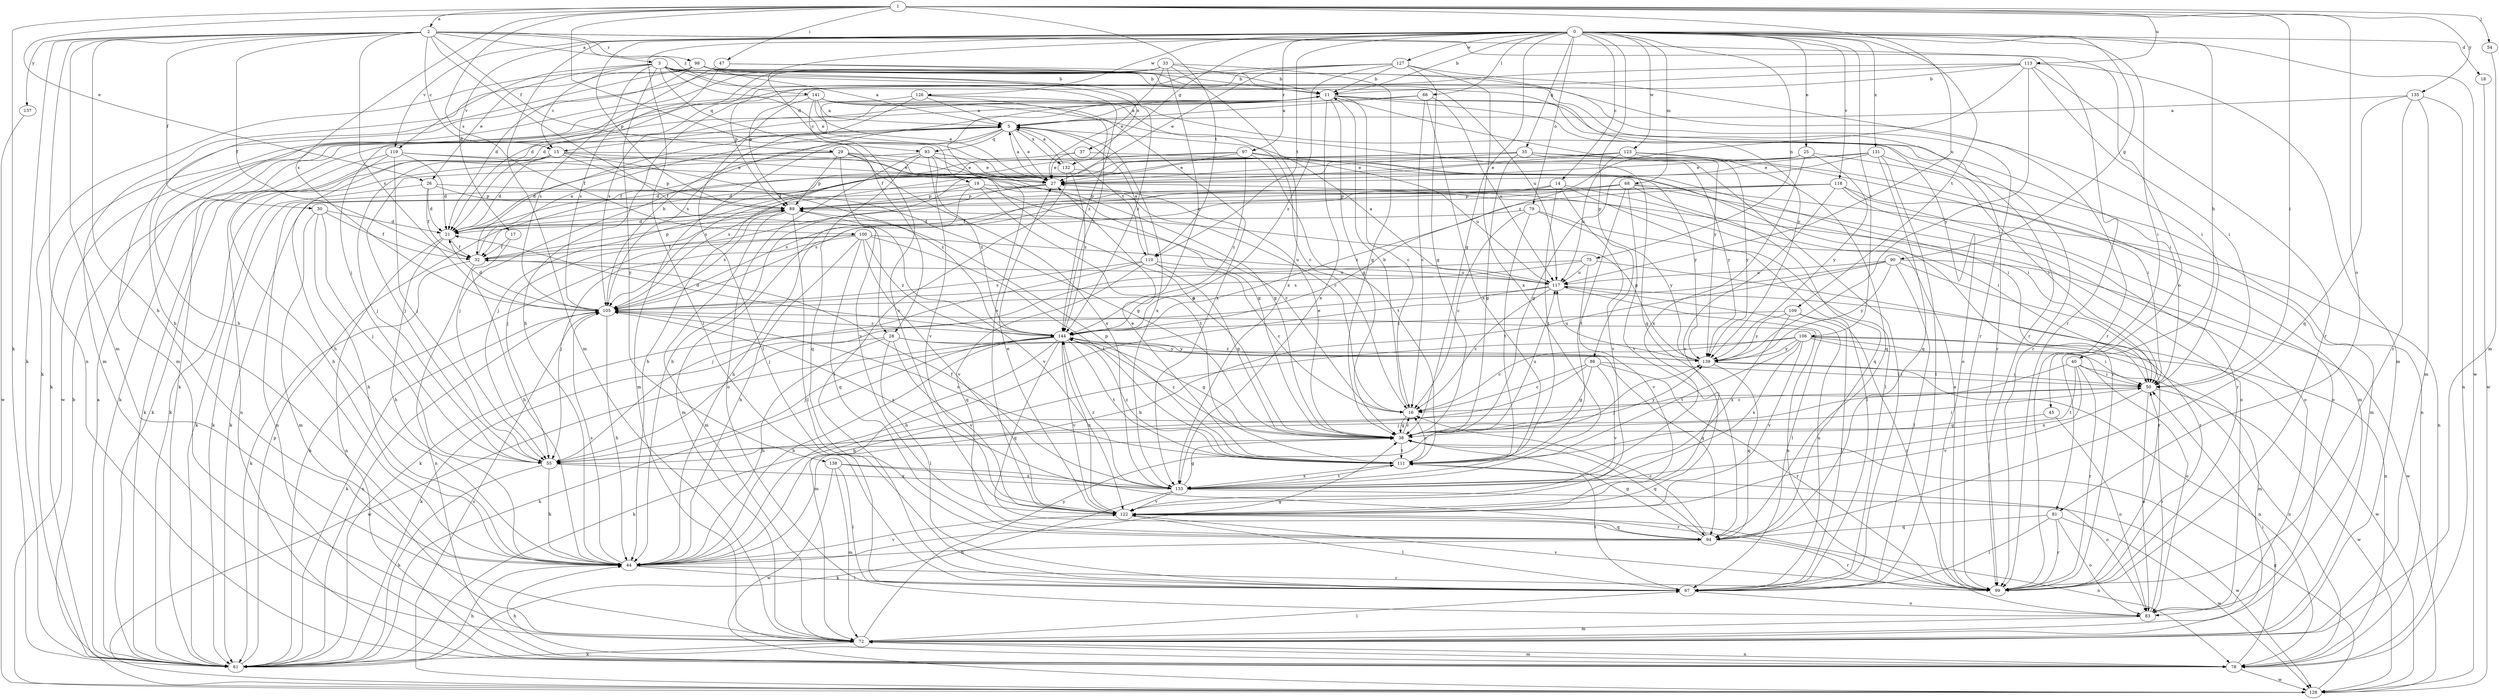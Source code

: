 strict digraph  {
0;
1;
2;
3;
5;
11;
14;
15;
16;
17;
18;
19;
21;
25;
26;
27;
28;
29;
30;
32;
33;
35;
37;
38;
40;
44;
45;
47;
50;
54;
55;
61;
66;
67;
68;
72;
75;
78;
79;
81;
83;
86;
89;
90;
93;
94;
97;
98;
99;
100;
105;
106;
109;
110;
111;
113;
117;
118;
119;
122;
123;
126;
127;
128;
131;
132;
133;
135;
137;
138;
139;
141;
144;
0 -> 11  [label=b];
0 -> 14  [label=c];
0 -> 17  [label=d];
0 -> 18  [label=d];
0 -> 19  [label=d];
0 -> 25  [label=e];
0 -> 35  [label=g];
0 -> 37  [label=g];
0 -> 38  [label=g];
0 -> 40  [label=h];
0 -> 45  [label=i];
0 -> 66  [label=l];
0 -> 67  [label=l];
0 -> 68  [label=m];
0 -> 72  [label=m];
0 -> 75  [label=n];
0 -> 79  [label=o];
0 -> 86  [label=p];
0 -> 89  [label=p];
0 -> 90  [label=g];
0 -> 97  [label=r];
0 -> 106  [label=t];
0 -> 109  [label=t];
0 -> 110  [label=t];
0 -> 118  [label=v];
0 -> 119  [label=v];
0 -> 123  [label=w];
0 -> 126  [label=w];
0 -> 127  [label=w];
0 -> 128  [label=w];
0 -> 131  [label=x];
1 -> 2  [label=a];
1 -> 26  [label=e];
1 -> 28  [label=f];
1 -> 47  [label=i];
1 -> 50  [label=i];
1 -> 54  [label=j];
1 -> 61  [label=k];
1 -> 81  [label=o];
1 -> 100  [label=s];
1 -> 105  [label=s];
1 -> 110  [label=t];
1 -> 113  [label=u];
1 -> 117  [label=u];
1 -> 135  [label=y];
2 -> 3  [label=a];
2 -> 15  [label=c];
2 -> 28  [label=f];
2 -> 29  [label=f];
2 -> 30  [label=f];
2 -> 32  [label=f];
2 -> 44  [label=h];
2 -> 61  [label=k];
2 -> 72  [label=m];
2 -> 78  [label=n];
2 -> 81  [label=o];
2 -> 98  [label=r];
2 -> 99  [label=r];
2 -> 105  [label=s];
2 -> 137  [label=y];
2 -> 141  [label=z];
3 -> 11  [label=b];
3 -> 15  [label=c];
3 -> 26  [label=e];
3 -> 27  [label=e];
3 -> 50  [label=i];
3 -> 93  [label=q];
3 -> 99  [label=r];
3 -> 105  [label=s];
3 -> 119  [label=v];
3 -> 132  [label=x];
3 -> 138  [label=y];
3 -> 144  [label=z];
5 -> 27  [label=e];
5 -> 32  [label=f];
5 -> 44  [label=h];
5 -> 61  [label=k];
5 -> 72  [label=m];
5 -> 93  [label=q];
5 -> 110  [label=t];
5 -> 132  [label=x];
5 -> 133  [label=x];
11 -> 5  [label=a];
11 -> 15  [label=c];
11 -> 16  [label=c];
11 -> 38  [label=g];
11 -> 50  [label=i];
11 -> 83  [label=o];
11 -> 99  [label=r];
11 -> 122  [label=v];
11 -> 128  [label=w];
11 -> 133  [label=x];
11 -> 139  [label=y];
14 -> 44  [label=h];
14 -> 50  [label=i];
14 -> 67  [label=l];
14 -> 89  [label=p];
14 -> 105  [label=s];
14 -> 111  [label=t];
14 -> 122  [label=v];
15 -> 21  [label=d];
15 -> 27  [label=e];
15 -> 38  [label=g];
15 -> 55  [label=j];
15 -> 61  [label=k];
15 -> 78  [label=n];
15 -> 89  [label=p];
15 -> 144  [label=z];
16 -> 11  [label=b];
16 -> 38  [label=g];
17 -> 32  [label=f];
17 -> 44  [label=h];
18 -> 128  [label=w];
19 -> 16  [label=c];
19 -> 61  [label=k];
19 -> 72  [label=m];
19 -> 83  [label=o];
19 -> 89  [label=p];
19 -> 111  [label=t];
21 -> 32  [label=f];
21 -> 44  [label=h];
21 -> 78  [label=n];
25 -> 27  [label=e];
25 -> 50  [label=i];
25 -> 105  [label=s];
25 -> 133  [label=x];
25 -> 139  [label=y];
26 -> 21  [label=d];
26 -> 32  [label=f];
26 -> 38  [label=g];
26 -> 61  [label=k];
26 -> 89  [label=p];
27 -> 5  [label=a];
27 -> 55  [label=j];
27 -> 78  [label=n];
27 -> 89  [label=p];
28 -> 44  [label=h];
28 -> 61  [label=k];
28 -> 67  [label=l];
28 -> 94  [label=q];
28 -> 122  [label=v];
28 -> 139  [label=y];
29 -> 21  [label=d];
29 -> 27  [label=e];
29 -> 38  [label=g];
29 -> 50  [label=i];
29 -> 61  [label=k];
29 -> 89  [label=p];
29 -> 122  [label=v];
29 -> 133  [label=x];
30 -> 21  [label=d];
30 -> 32  [label=f];
30 -> 44  [label=h];
30 -> 55  [label=j];
30 -> 72  [label=m];
32 -> 5  [label=a];
32 -> 61  [label=k];
32 -> 78  [label=n];
32 -> 89  [label=p];
32 -> 117  [label=u];
33 -> 11  [label=b];
33 -> 21  [label=d];
33 -> 27  [label=e];
33 -> 38  [label=g];
33 -> 44  [label=h];
33 -> 72  [label=m];
33 -> 105  [label=s];
33 -> 133  [label=x];
33 -> 144  [label=z];
35 -> 21  [label=d];
35 -> 27  [label=e];
35 -> 38  [label=g];
35 -> 50  [label=i];
35 -> 67  [label=l];
35 -> 105  [label=s];
35 -> 139  [label=y];
37 -> 27  [label=e];
37 -> 55  [label=j];
37 -> 99  [label=r];
38 -> 16  [label=c];
38 -> 27  [label=e];
38 -> 50  [label=i];
38 -> 55  [label=j];
38 -> 94  [label=q];
38 -> 111  [label=t];
38 -> 117  [label=u];
38 -> 139  [label=y];
38 -> 144  [label=z];
40 -> 50  [label=i];
40 -> 55  [label=j];
40 -> 78  [label=n];
40 -> 99  [label=r];
40 -> 111  [label=t];
40 -> 133  [label=x];
44 -> 38  [label=g];
44 -> 67  [label=l];
44 -> 99  [label=r];
44 -> 105  [label=s];
44 -> 122  [label=v];
45 -> 38  [label=g];
45 -> 83  [label=o];
47 -> 11  [label=b];
47 -> 55  [label=j];
47 -> 105  [label=s];
47 -> 139  [label=y];
50 -> 16  [label=c];
50 -> 55  [label=j];
50 -> 83  [label=o];
50 -> 122  [label=v];
50 -> 128  [label=w];
54 -> 72  [label=m];
55 -> 44  [label=h];
55 -> 61  [label=k];
55 -> 133  [label=x];
61 -> 5  [label=a];
61 -> 44  [label=h];
61 -> 89  [label=p];
61 -> 105  [label=s];
66 -> 5  [label=a];
66 -> 16  [label=c];
66 -> 61  [label=k];
66 -> 117  [label=u];
66 -> 133  [label=x];
67 -> 83  [label=o];
67 -> 111  [label=t];
67 -> 117  [label=u];
68 -> 32  [label=f];
68 -> 78  [label=n];
68 -> 83  [label=o];
68 -> 89  [label=p];
68 -> 94  [label=q];
68 -> 105  [label=s];
68 -> 111  [label=t];
68 -> 122  [label=v];
72 -> 61  [label=k];
72 -> 67  [label=l];
72 -> 78  [label=n];
72 -> 139  [label=y];
75 -> 61  [label=k];
75 -> 99  [label=r];
75 -> 105  [label=s];
75 -> 117  [label=u];
75 -> 122  [label=v];
78 -> 44  [label=h];
78 -> 50  [label=i];
78 -> 72  [label=m];
78 -> 128  [label=w];
79 -> 16  [label=c];
79 -> 21  [label=d];
79 -> 67  [label=l];
79 -> 111  [label=t];
79 -> 139  [label=y];
81 -> 67  [label=l];
81 -> 83  [label=o];
81 -> 94  [label=q];
81 -> 99  [label=r];
81 -> 128  [label=w];
83 -> 50  [label=i];
83 -> 72  [label=m];
86 -> 16  [label=c];
86 -> 38  [label=g];
86 -> 50  [label=i];
86 -> 61  [label=k];
86 -> 99  [label=r];
86 -> 122  [label=v];
89 -> 21  [label=d];
89 -> 67  [label=l];
89 -> 72  [label=m];
89 -> 105  [label=s];
89 -> 122  [label=v];
90 -> 44  [label=h];
90 -> 55  [label=j];
90 -> 67  [label=l];
90 -> 99  [label=r];
90 -> 117  [label=u];
90 -> 128  [label=w];
90 -> 139  [label=y];
93 -> 27  [label=e];
93 -> 38  [label=g];
93 -> 55  [label=j];
93 -> 83  [label=o];
93 -> 94  [label=q];
93 -> 122  [label=v];
93 -> 144  [label=z];
94 -> 16  [label=c];
94 -> 38  [label=g];
94 -> 44  [label=h];
94 -> 99  [label=r];
97 -> 21  [label=d];
97 -> 27  [label=e];
97 -> 44  [label=h];
97 -> 111  [label=t];
97 -> 117  [label=u];
97 -> 139  [label=y];
97 -> 144  [label=z];
98 -> 5  [label=a];
98 -> 11  [label=b];
98 -> 21  [label=d];
98 -> 44  [label=h];
98 -> 61  [label=k];
98 -> 72  [label=m];
98 -> 99  [label=r];
98 -> 117  [label=u];
98 -> 144  [label=z];
99 -> 27  [label=e];
99 -> 105  [label=s];
99 -> 122  [label=v];
100 -> 32  [label=f];
100 -> 44  [label=h];
100 -> 55  [label=j];
100 -> 61  [label=k];
100 -> 94  [label=q];
100 -> 111  [label=t];
100 -> 117  [label=u];
100 -> 122  [label=v];
100 -> 144  [label=z];
105 -> 11  [label=b];
105 -> 21  [label=d];
105 -> 44  [label=h];
105 -> 61  [label=k];
105 -> 144  [label=z];
106 -> 16  [label=c];
106 -> 44  [label=h];
106 -> 50  [label=i];
106 -> 72  [label=m];
106 -> 83  [label=o];
106 -> 111  [label=t];
106 -> 122  [label=v];
106 -> 128  [label=w];
106 -> 133  [label=x];
106 -> 139  [label=y];
109 -> 67  [label=l];
109 -> 99  [label=r];
109 -> 133  [label=x];
109 -> 139  [label=y];
109 -> 144  [label=z];
110 -> 5  [label=a];
110 -> 16  [label=c];
110 -> 38  [label=g];
110 -> 55  [label=j];
110 -> 94  [label=q];
110 -> 105  [label=s];
110 -> 117  [label=u];
111 -> 16  [label=c];
111 -> 27  [label=e];
111 -> 83  [label=o];
111 -> 89  [label=p];
111 -> 105  [label=s];
111 -> 133  [label=x];
111 -> 144  [label=z];
113 -> 11  [label=b];
113 -> 21  [label=d];
113 -> 50  [label=i];
113 -> 72  [label=m];
113 -> 89  [label=p];
113 -> 99  [label=r];
113 -> 139  [label=y];
113 -> 144  [label=z];
117 -> 5  [label=a];
117 -> 16  [label=c];
117 -> 44  [label=h];
117 -> 67  [label=l];
117 -> 78  [label=n];
117 -> 105  [label=s];
118 -> 61  [label=k];
118 -> 72  [label=m];
118 -> 83  [label=o];
118 -> 89  [label=p];
118 -> 99  [label=r];
118 -> 122  [label=v];
118 -> 144  [label=z];
119 -> 16  [label=c];
119 -> 21  [label=d];
119 -> 27  [label=e];
119 -> 44  [label=h];
119 -> 55  [label=j];
119 -> 61  [label=k];
122 -> 27  [label=e];
122 -> 67  [label=l];
122 -> 78  [label=n];
122 -> 94  [label=q];
122 -> 144  [label=z];
123 -> 27  [label=e];
123 -> 44  [label=h];
123 -> 55  [label=j];
123 -> 72  [label=m];
123 -> 94  [label=q];
123 -> 117  [label=u];
123 -> 139  [label=y];
126 -> 5  [label=a];
126 -> 32  [label=f];
126 -> 94  [label=q];
126 -> 105  [label=s];
126 -> 133  [label=x];
127 -> 11  [label=b];
127 -> 27  [label=e];
127 -> 38  [label=g];
127 -> 44  [label=h];
127 -> 89  [label=p];
127 -> 99  [label=r];
127 -> 133  [label=x];
127 -> 144  [label=z];
128 -> 11  [label=b];
128 -> 38  [label=g];
128 -> 105  [label=s];
131 -> 21  [label=d];
131 -> 27  [label=e];
131 -> 38  [label=g];
131 -> 67  [label=l];
131 -> 78  [label=n];
131 -> 94  [label=q];
132 -> 5  [label=a];
132 -> 50  [label=i];
132 -> 67  [label=l];
132 -> 144  [label=z];
133 -> 32  [label=f];
133 -> 38  [label=g];
133 -> 61  [label=k];
133 -> 105  [label=s];
133 -> 111  [label=t];
133 -> 122  [label=v];
133 -> 128  [label=w];
133 -> 144  [label=z];
135 -> 5  [label=a];
135 -> 72  [label=m];
135 -> 78  [label=n];
135 -> 94  [label=q];
135 -> 99  [label=r];
137 -> 128  [label=w];
138 -> 67  [label=l];
138 -> 72  [label=m];
138 -> 99  [label=r];
138 -> 128  [label=w];
138 -> 133  [label=x];
139 -> 50  [label=i];
139 -> 78  [label=n];
139 -> 89  [label=p];
139 -> 94  [label=q];
139 -> 117  [label=u];
139 -> 144  [label=z];
141 -> 5  [label=a];
141 -> 16  [label=c];
141 -> 27  [label=e];
141 -> 61  [label=k];
141 -> 67  [label=l];
141 -> 99  [label=r];
141 -> 122  [label=v];
141 -> 144  [label=z];
144 -> 21  [label=d];
144 -> 38  [label=g];
144 -> 44  [label=h];
144 -> 55  [label=j];
144 -> 61  [label=k];
144 -> 72  [label=m];
144 -> 94  [label=q];
144 -> 111  [label=t];
144 -> 122  [label=v];
144 -> 128  [label=w];
144 -> 139  [label=y];
}
